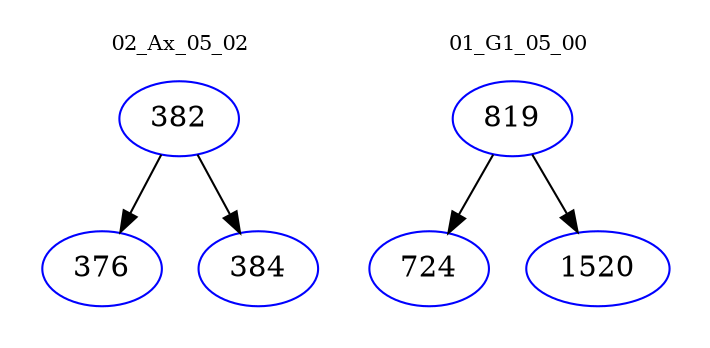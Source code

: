 digraph{
subgraph cluster_0 {
color = white
label = "02_Ax_05_02";
fontsize=10;
T0_382 [label="382", color="blue"]
T0_382 -> T0_376 [color="black"]
T0_376 [label="376", color="blue"]
T0_382 -> T0_384 [color="black"]
T0_384 [label="384", color="blue"]
}
subgraph cluster_1 {
color = white
label = "01_G1_05_00";
fontsize=10;
T1_819 [label="819", color="blue"]
T1_819 -> T1_724 [color="black"]
T1_724 [label="724", color="blue"]
T1_819 -> T1_1520 [color="black"]
T1_1520 [label="1520", color="blue"]
}
}
